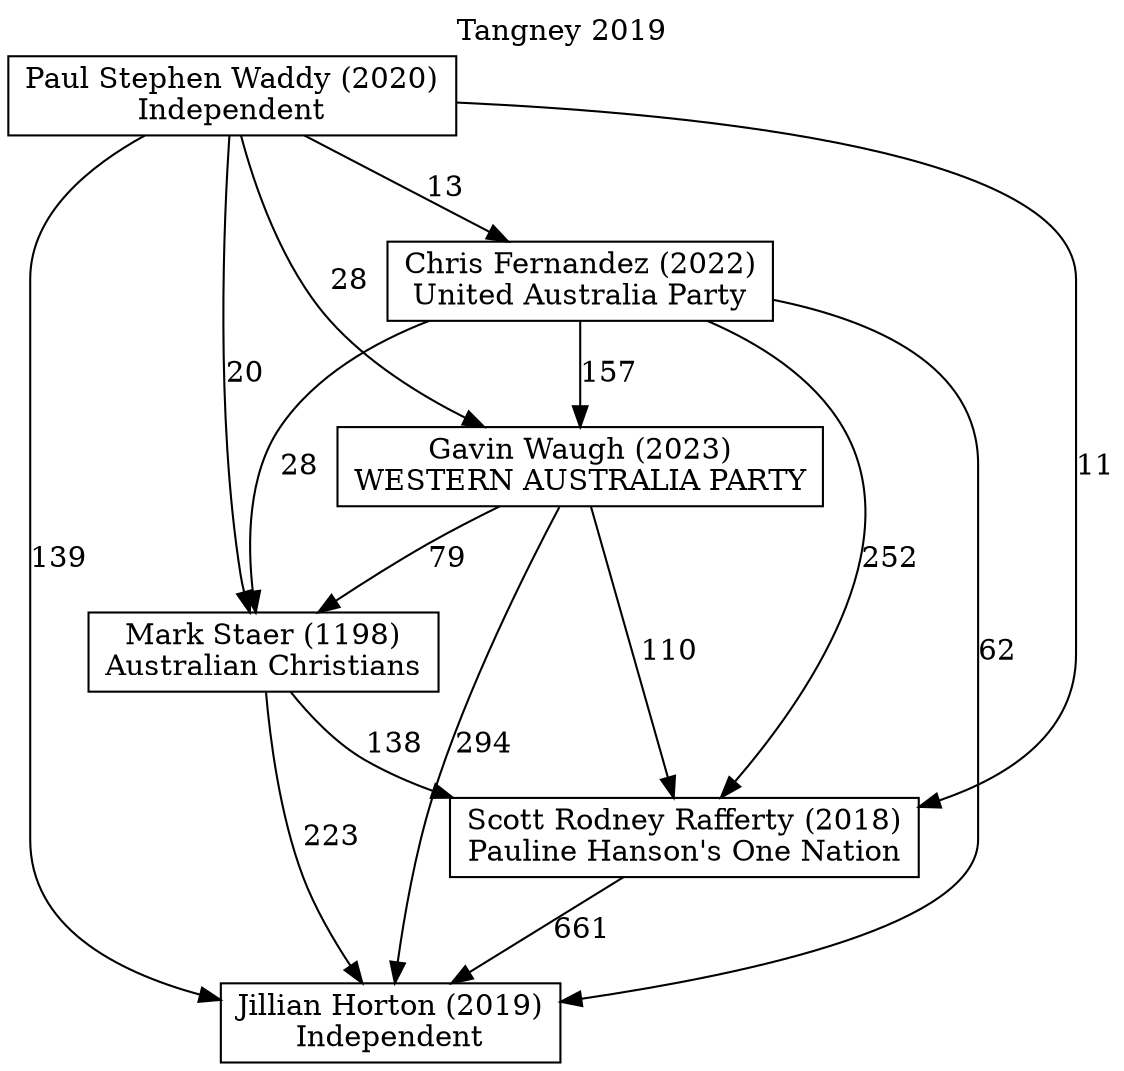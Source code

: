 // House preference flow
digraph "Jillian Horton (2019)_Tangney_2019" {
	graph [label="Tangney 2019" labelloc=t mclimit=10]
	node [shape=box]
	"Jillian Horton (2019)" [label="Jillian Horton (2019)
Independent"]
	"Scott Rodney Rafferty (2018)" [label="Scott Rodney Rafferty (2018)
Pauline Hanson's One Nation"]
	"Mark Staer (1198)" [label="Mark Staer (1198)
Australian Christians"]
	"Gavin Waugh (2023)" [label="Gavin Waugh (2023)
WESTERN AUSTRALIA PARTY"]
	"Chris Fernandez (2022)" [label="Chris Fernandez (2022)
United Australia Party"]
	"Paul Stephen Waddy (2020)" [label="Paul Stephen Waddy (2020)
Independent"]
	"Scott Rodney Rafferty (2018)" -> "Jillian Horton (2019)" [label=661]
	"Mark Staer (1198)" -> "Scott Rodney Rafferty (2018)" [label=138]
	"Gavin Waugh (2023)" -> "Mark Staer (1198)" [label=79]
	"Chris Fernandez (2022)" -> "Gavin Waugh (2023)" [label=157]
	"Paul Stephen Waddy (2020)" -> "Chris Fernandez (2022)" [label=13]
	"Mark Staer (1198)" -> "Jillian Horton (2019)" [label=223]
	"Gavin Waugh (2023)" -> "Jillian Horton (2019)" [label=294]
	"Chris Fernandez (2022)" -> "Jillian Horton (2019)" [label=62]
	"Paul Stephen Waddy (2020)" -> "Jillian Horton (2019)" [label=139]
	"Paul Stephen Waddy (2020)" -> "Gavin Waugh (2023)" [label=28]
	"Chris Fernandez (2022)" -> "Mark Staer (1198)" [label=28]
	"Paul Stephen Waddy (2020)" -> "Mark Staer (1198)" [label=20]
	"Gavin Waugh (2023)" -> "Scott Rodney Rafferty (2018)" [label=110]
	"Chris Fernandez (2022)" -> "Scott Rodney Rafferty (2018)" [label=252]
	"Paul Stephen Waddy (2020)" -> "Scott Rodney Rafferty (2018)" [label=11]
}
